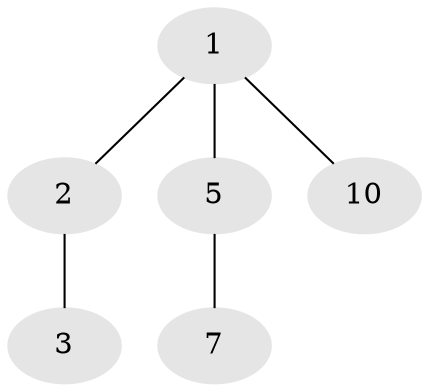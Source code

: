 // Generated by graph-tools (version 1.1) at 2025/46/02/15/25 05:46:28]
// undirected, 6 vertices, 5 edges
graph export_dot {
graph [start="1"]
  node [color=gray90,style=filled];
  1 [super="+6"];
  2 [super="+4+12"];
  3 [super="+8+14+16"];
  5 [super="+9"];
  7 [super="+11+20"];
  10 [super="+13+19"];
  1 -- 2;
  1 -- 5;
  1 -- 10;
  2 -- 3;
  5 -- 7;
}
